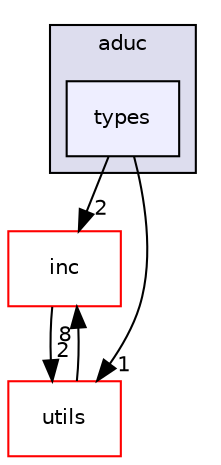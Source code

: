 digraph "src/adu_types/inc/aduc/types" {
  compound=true
  node [ fontsize="10", fontname="Helvetica"];
  edge [ labelfontsize="10", labelfontname="Helvetica"];
  subgraph clusterdir_cfe6b93b457c021fc0231faccb541fc4 {
    graph [ bgcolor="#ddddee", pencolor="black", label="aduc" fontname="Helvetica", fontsize="10", URL="dir_cfe6b93b457c021fc0231faccb541fc4.html"]
  dir_4a2b081d5680e6304cf30002b25fbb99 [shape=box, label="types", style="filled", fillcolor="#eeeeff", pencolor="black", URL="dir_4a2b081d5680e6304cf30002b25fbb99.html"];
  }
  dir_6bc6ad22483805bbbda55258ad2a62ea [shape=box label="inc" fillcolor="white" style="filled" color="red" URL="dir_6bc6ad22483805bbbda55258ad2a62ea.html"];
  dir_313caf1132e152dd9b58bea13a4052ca [shape=box label="utils" fillcolor="white" style="filled" color="red" URL="dir_313caf1132e152dd9b58bea13a4052ca.html"];
  dir_6bc6ad22483805bbbda55258ad2a62ea->dir_313caf1132e152dd9b58bea13a4052ca [headlabel="2", labeldistance=1.5 headhref="dir_000137_000154.html"];
  dir_4a2b081d5680e6304cf30002b25fbb99->dir_6bc6ad22483805bbbda55258ad2a62ea [headlabel="2", labeldistance=1.5 headhref="dir_000006_000137.html"];
  dir_4a2b081d5680e6304cf30002b25fbb99->dir_313caf1132e152dd9b58bea13a4052ca [headlabel="1", labeldistance=1.5 headhref="dir_000006_000154.html"];
  dir_313caf1132e152dd9b58bea13a4052ca->dir_6bc6ad22483805bbbda55258ad2a62ea [headlabel="8", labeldistance=1.5 headhref="dir_000154_000137.html"];
}
